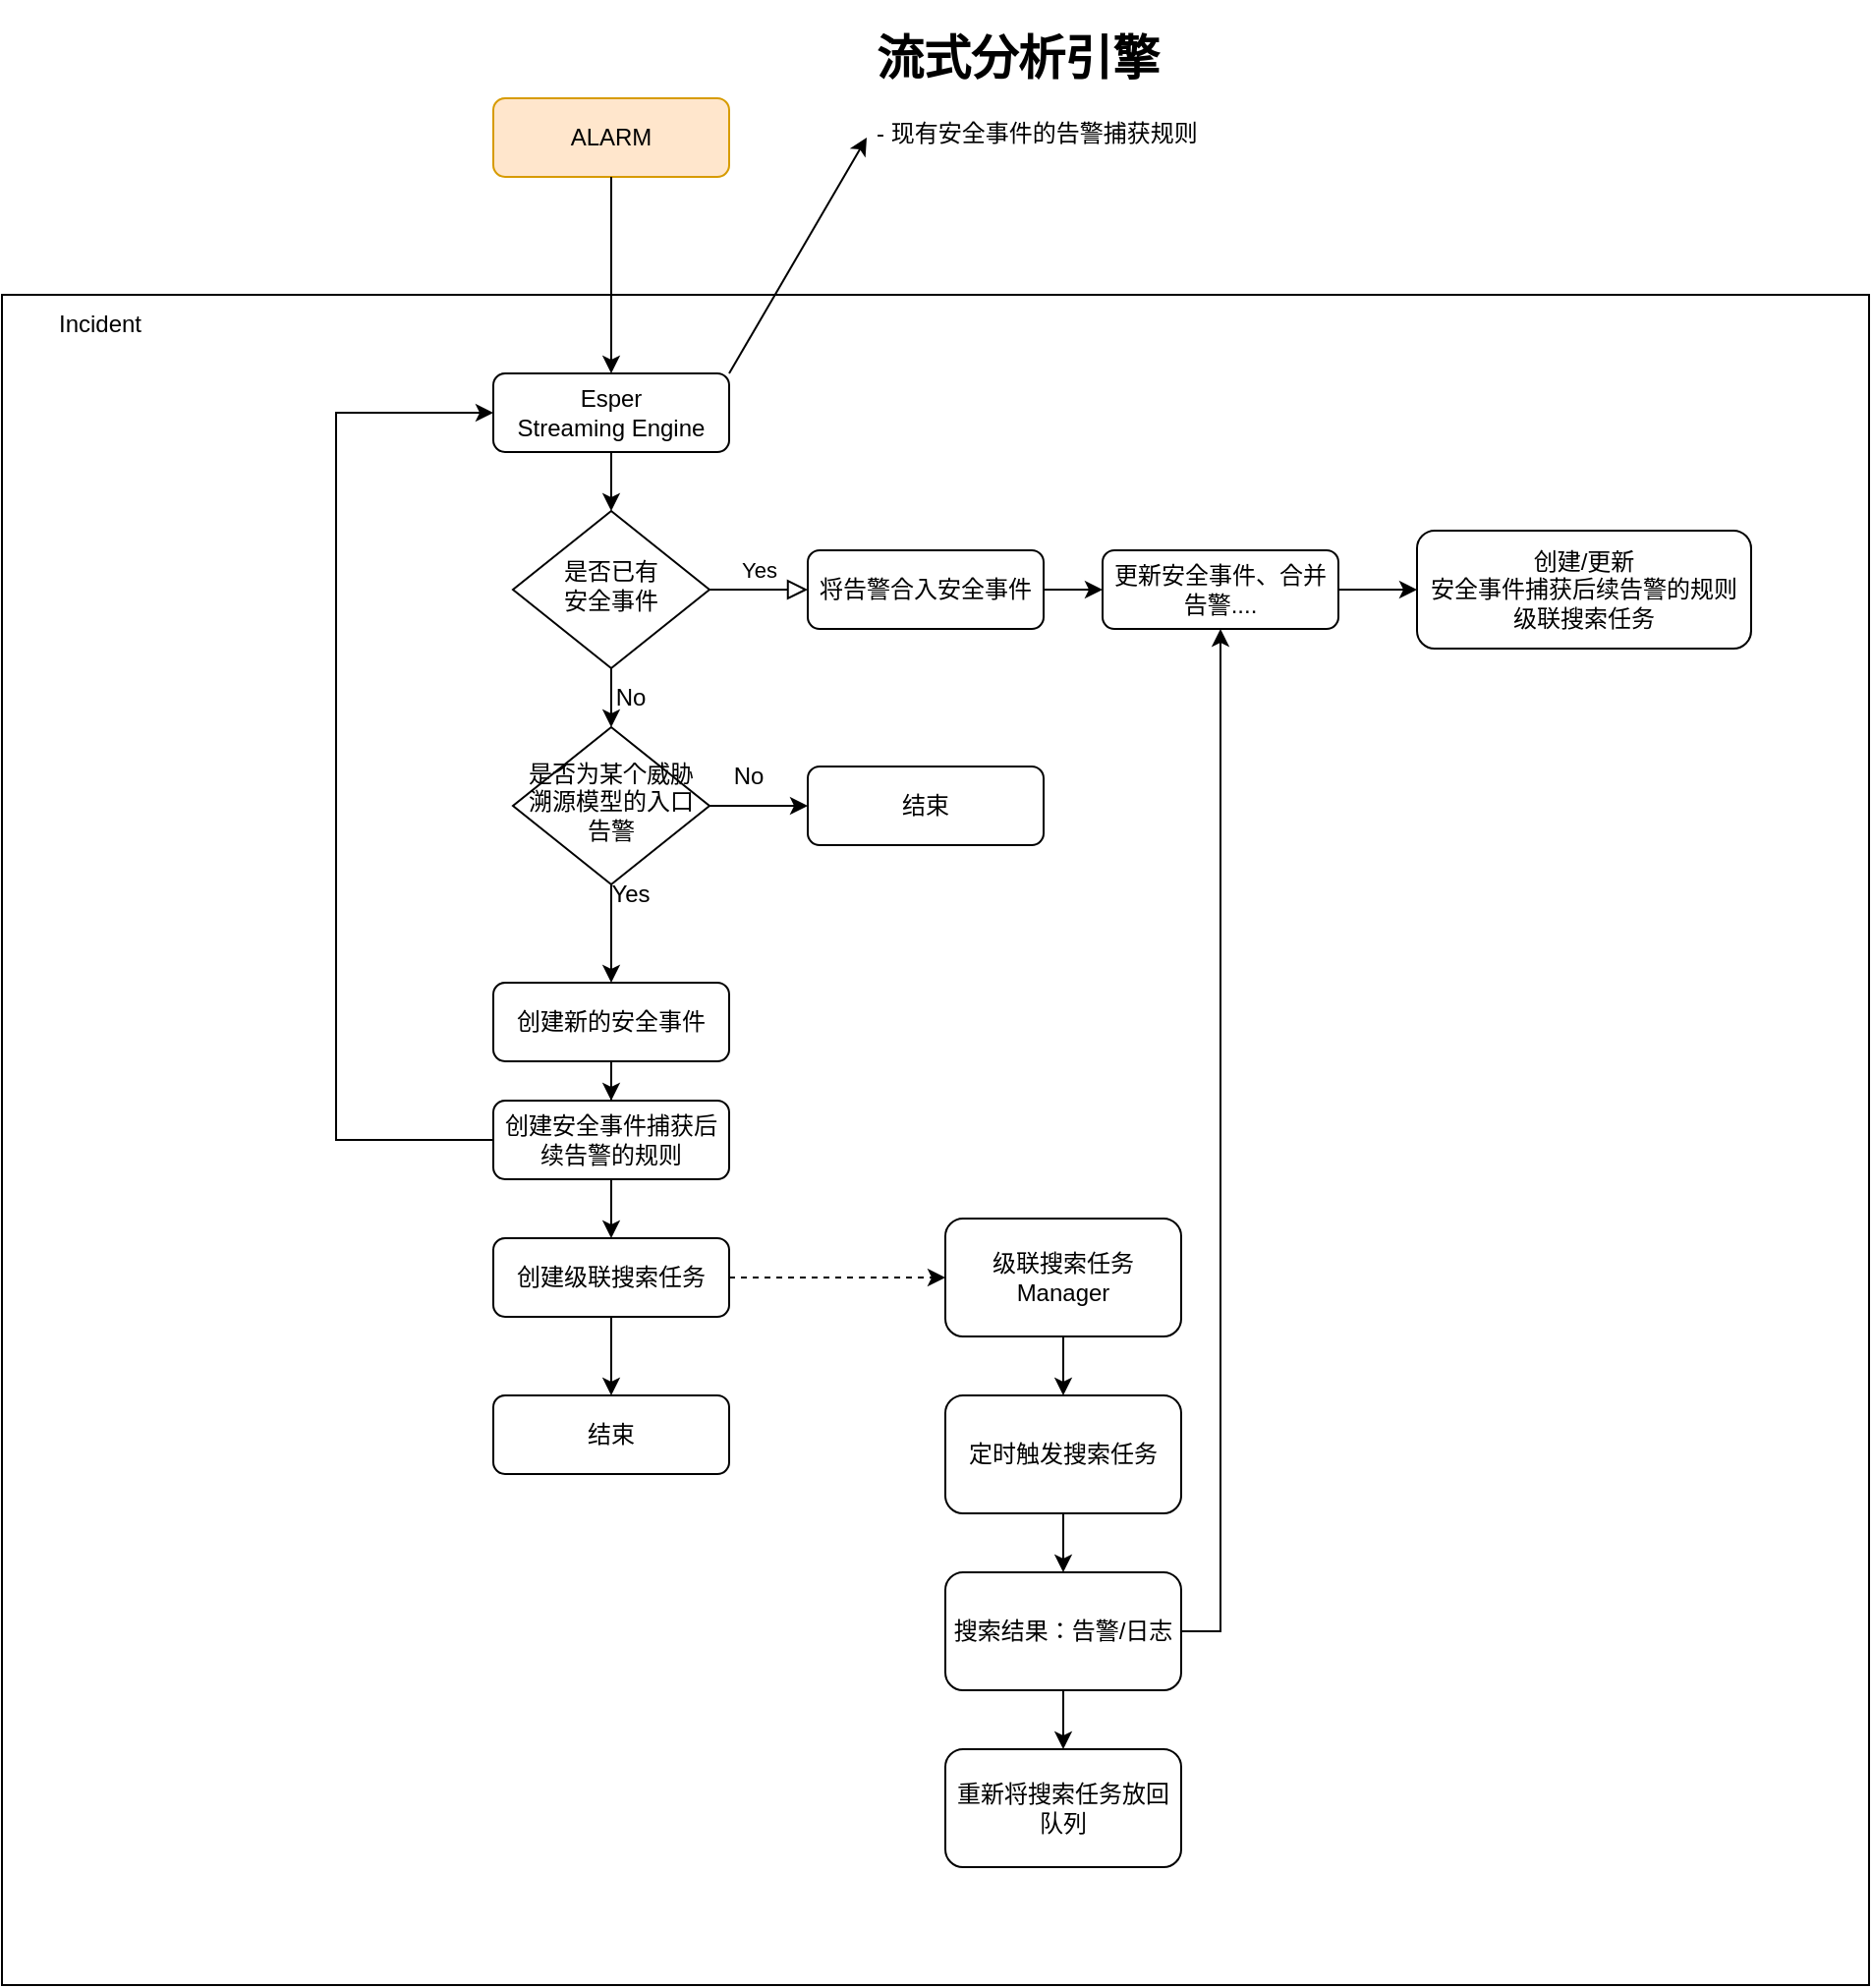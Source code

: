 <mxfile version="18.1.1" type="github">
  <diagram id="C5RBs43oDa-KdzZeNtuy" name="Page-1">
    <mxGraphModel dx="2190" dy="722" grid="1" gridSize="10" guides="1" tooltips="1" connect="1" arrows="1" fold="1" page="1" pageScale="1" pageWidth="827" pageHeight="1169" math="0" shadow="0">
      <root>
        <mxCell id="WIyWlLk6GJQsqaUBKTNV-0" />
        <mxCell id="WIyWlLk6GJQsqaUBKTNV-1" parent="WIyWlLk6GJQsqaUBKTNV-0" />
        <mxCell id="hpuvclnJh04r9MEQHyLM-0" value="" style="rounded=0;whiteSpace=wrap;html=1;" vertex="1" parent="WIyWlLk6GJQsqaUBKTNV-1">
          <mxGeometry x="-90" y="180" width="950" height="860" as="geometry" />
        </mxCell>
        <mxCell id="WIyWlLk6GJQsqaUBKTNV-3" value="ALARM" style="rounded=1;whiteSpace=wrap;html=1;fontSize=12;glass=0;strokeWidth=1;shadow=0;fillColor=#ffe6cc;strokeColor=#d79b00;" parent="WIyWlLk6GJQsqaUBKTNV-1" vertex="1">
          <mxGeometry x="160" y="80" width="120" height="40" as="geometry" />
        </mxCell>
        <mxCell id="WIyWlLk6GJQsqaUBKTNV-5" value="Yes" style="edgeStyle=orthogonalEdgeStyle;rounded=0;html=1;jettySize=auto;orthogonalLoop=1;fontSize=11;endArrow=block;endFill=0;endSize=8;strokeWidth=1;shadow=0;labelBackgroundColor=none;" parent="WIyWlLk6GJQsqaUBKTNV-1" source="WIyWlLk6GJQsqaUBKTNV-6" target="WIyWlLk6GJQsqaUBKTNV-7" edge="1">
          <mxGeometry y="10" relative="1" as="geometry">
            <mxPoint as="offset" />
          </mxGeometry>
        </mxCell>
        <mxCell id="hpuvclnJh04r9MEQHyLM-23" value="" style="edgeStyle=orthogonalEdgeStyle;rounded=0;orthogonalLoop=1;jettySize=auto;html=1;" edge="1" parent="WIyWlLk6GJQsqaUBKTNV-1" source="WIyWlLk6GJQsqaUBKTNV-6" target="hpuvclnJh04r9MEQHyLM-21">
          <mxGeometry relative="1" as="geometry">
            <Array as="points">
              <mxPoint x="220" y="380" />
              <mxPoint x="220" y="380" />
            </Array>
          </mxGeometry>
        </mxCell>
        <mxCell id="WIyWlLk6GJQsqaUBKTNV-6" value="是否已有&lt;br&gt;安全事件" style="rhombus;whiteSpace=wrap;html=1;shadow=0;fontFamily=Helvetica;fontSize=12;align=center;strokeWidth=1;spacing=6;spacingTop=-4;" parent="WIyWlLk6GJQsqaUBKTNV-1" vertex="1">
          <mxGeometry x="170" y="290" width="100" height="80" as="geometry" />
        </mxCell>
        <mxCell id="hpuvclnJh04r9MEQHyLM-12" style="edgeStyle=orthogonalEdgeStyle;rounded=0;orthogonalLoop=1;jettySize=auto;html=1;" edge="1" parent="WIyWlLk6GJQsqaUBKTNV-1" source="WIyWlLk6GJQsqaUBKTNV-7" target="hpuvclnJh04r9MEQHyLM-11">
          <mxGeometry relative="1" as="geometry" />
        </mxCell>
        <mxCell id="WIyWlLk6GJQsqaUBKTNV-7" value="将告警合入安全事件" style="rounded=1;whiteSpace=wrap;html=1;fontSize=12;glass=0;strokeWidth=1;shadow=0;" parent="WIyWlLk6GJQsqaUBKTNV-1" vertex="1">
          <mxGeometry x="320" y="310" width="120" height="40" as="geometry" />
        </mxCell>
        <mxCell id="hpuvclnJh04r9MEQHyLM-14" style="edgeStyle=orthogonalEdgeStyle;rounded=0;orthogonalLoop=1;jettySize=auto;html=1;entryX=0;entryY=0.5;entryDx=0;entryDy=0;" edge="1" parent="WIyWlLk6GJQsqaUBKTNV-1" source="WIyWlLk6GJQsqaUBKTNV-11" target="hpuvclnJh04r9MEQHyLM-2">
          <mxGeometry relative="1" as="geometry">
            <Array as="points">
              <mxPoint x="80" y="610" />
              <mxPoint x="80" y="240" />
            </Array>
          </mxGeometry>
        </mxCell>
        <mxCell id="hpuvclnJh04r9MEQHyLM-16" value="" style="edgeStyle=orthogonalEdgeStyle;rounded=0;orthogonalLoop=1;jettySize=auto;html=1;entryX=0.5;entryY=0;entryDx=0;entryDy=0;" edge="1" parent="WIyWlLk6GJQsqaUBKTNV-1" source="WIyWlLk6GJQsqaUBKTNV-11" target="hpuvclnJh04r9MEQHyLM-33">
          <mxGeometry relative="1" as="geometry" />
        </mxCell>
        <mxCell id="WIyWlLk6GJQsqaUBKTNV-11" value="创建安全事件捕获后续告警的规则" style="rounded=1;whiteSpace=wrap;html=1;fontSize=12;glass=0;strokeWidth=1;shadow=0;" parent="WIyWlLk6GJQsqaUBKTNV-1" vertex="1">
          <mxGeometry x="160" y="590" width="120" height="40" as="geometry" />
        </mxCell>
        <mxCell id="hpuvclnJh04r9MEQHyLM-1" value="Incident" style="text;html=1;strokeColor=none;fillColor=none;align=center;verticalAlign=middle;whiteSpace=wrap;rounded=0;" vertex="1" parent="WIyWlLk6GJQsqaUBKTNV-1">
          <mxGeometry x="-70" y="180" width="60" height="30" as="geometry" />
        </mxCell>
        <mxCell id="hpuvclnJh04r9MEQHyLM-4" value="" style="edgeStyle=orthogonalEdgeStyle;rounded=0;orthogonalLoop=1;jettySize=auto;html=1;exitX=0.5;exitY=1;exitDx=0;exitDy=0;entryX=0.5;entryY=0;entryDx=0;entryDy=0;" edge="1" parent="WIyWlLk6GJQsqaUBKTNV-1" source="WIyWlLk6GJQsqaUBKTNV-3" target="hpuvclnJh04r9MEQHyLM-2">
          <mxGeometry relative="1" as="geometry">
            <mxPoint x="390" y="120" as="targetPoint" />
          </mxGeometry>
        </mxCell>
        <mxCell id="hpuvclnJh04r9MEQHyLM-10" style="edgeStyle=orthogonalEdgeStyle;rounded=0;orthogonalLoop=1;jettySize=auto;html=1;" edge="1" parent="WIyWlLk6GJQsqaUBKTNV-1" source="hpuvclnJh04r9MEQHyLM-2" target="WIyWlLk6GJQsqaUBKTNV-6">
          <mxGeometry relative="1" as="geometry" />
        </mxCell>
        <mxCell id="hpuvclnJh04r9MEQHyLM-2" value="Esper &lt;br&gt;Streaming Engine" style="rounded=1;whiteSpace=wrap;html=1;fontSize=12;glass=0;strokeWidth=1;shadow=0;" vertex="1" parent="WIyWlLk6GJQsqaUBKTNV-1">
          <mxGeometry x="160" y="220" width="120" height="40" as="geometry" />
        </mxCell>
        <mxCell id="hpuvclnJh04r9MEQHyLM-7" value="&lt;h1&gt;流式分析引擎&lt;/h1&gt;&lt;p&gt;- 现有安全事件的告警捕获规则&lt;/p&gt;" style="text;html=1;strokeColor=none;fillColor=none;spacing=5;spacingTop=-20;whiteSpace=wrap;overflow=hidden;rounded=0;" vertex="1" parent="WIyWlLk6GJQsqaUBKTNV-1">
          <mxGeometry x="350" y="40" width="190" height="120" as="geometry" />
        </mxCell>
        <mxCell id="hpuvclnJh04r9MEQHyLM-9" value="" style="endArrow=classic;html=1;rounded=0;entryX=0;entryY=0.5;entryDx=0;entryDy=0;" edge="1" parent="WIyWlLk6GJQsqaUBKTNV-1" target="hpuvclnJh04r9MEQHyLM-7">
          <mxGeometry width="50" height="50" relative="1" as="geometry">
            <mxPoint x="280" y="220" as="sourcePoint" />
            <mxPoint x="330" y="170" as="targetPoint" />
          </mxGeometry>
        </mxCell>
        <mxCell id="hpuvclnJh04r9MEQHyLM-46" value="" style="edgeStyle=orthogonalEdgeStyle;rounded=0;orthogonalLoop=1;jettySize=auto;html=1;" edge="1" parent="WIyWlLk6GJQsqaUBKTNV-1" source="hpuvclnJh04r9MEQHyLM-11" target="hpuvclnJh04r9MEQHyLM-45">
          <mxGeometry relative="1" as="geometry" />
        </mxCell>
        <mxCell id="hpuvclnJh04r9MEQHyLM-11" value="更新安全事件、合并告警...." style="rounded=1;whiteSpace=wrap;html=1;fontSize=12;glass=0;strokeWidth=1;shadow=0;" vertex="1" parent="WIyWlLk6GJQsqaUBKTNV-1">
          <mxGeometry x="470" y="310" width="120" height="40" as="geometry" />
        </mxCell>
        <mxCell id="hpuvclnJh04r9MEQHyLM-15" value="结束" style="rounded=1;whiteSpace=wrap;html=1;fontSize=12;glass=0;strokeWidth=1;shadow=0;" vertex="1" parent="WIyWlLk6GJQsqaUBKTNV-1">
          <mxGeometry x="160" y="740" width="120" height="40" as="geometry" />
        </mxCell>
        <mxCell id="hpuvclnJh04r9MEQHyLM-32" value="" style="edgeStyle=orthogonalEdgeStyle;rounded=0;orthogonalLoop=1;jettySize=auto;html=1;" edge="1" parent="WIyWlLk6GJQsqaUBKTNV-1" source="hpuvclnJh04r9MEQHyLM-17" target="WIyWlLk6GJQsqaUBKTNV-11">
          <mxGeometry relative="1" as="geometry" />
        </mxCell>
        <mxCell id="hpuvclnJh04r9MEQHyLM-17" value="创建新的安全事件" style="rounded=1;whiteSpace=wrap;html=1;fontSize=12;glass=0;strokeWidth=1;shadow=0;" vertex="1" parent="WIyWlLk6GJQsqaUBKTNV-1">
          <mxGeometry x="160" y="530" width="120" height="40" as="geometry" />
        </mxCell>
        <mxCell id="hpuvclnJh04r9MEQHyLM-25" value="" style="edgeStyle=orthogonalEdgeStyle;rounded=0;orthogonalLoop=1;jettySize=auto;html=1;" edge="1" parent="WIyWlLk6GJQsqaUBKTNV-1" source="hpuvclnJh04r9MEQHyLM-21" target="hpuvclnJh04r9MEQHyLM-17">
          <mxGeometry relative="1" as="geometry" />
        </mxCell>
        <mxCell id="hpuvclnJh04r9MEQHyLM-29" value="" style="edgeStyle=orthogonalEdgeStyle;rounded=0;orthogonalLoop=1;jettySize=auto;html=1;" edge="1" parent="WIyWlLk6GJQsqaUBKTNV-1" source="hpuvclnJh04r9MEQHyLM-21" target="hpuvclnJh04r9MEQHyLM-28">
          <mxGeometry relative="1" as="geometry" />
        </mxCell>
        <mxCell id="hpuvclnJh04r9MEQHyLM-21" value="是否为某个威胁溯源模型的入口告警" style="rhombus;whiteSpace=wrap;html=1;shadow=0;fontFamily=Helvetica;fontSize=12;align=center;strokeWidth=1;spacing=6;spacingTop=-4;" vertex="1" parent="WIyWlLk6GJQsqaUBKTNV-1">
          <mxGeometry x="170" y="400" width="100" height="80" as="geometry" />
        </mxCell>
        <mxCell id="hpuvclnJh04r9MEQHyLM-24" value="No" style="text;html=1;strokeColor=none;fillColor=none;align=center;verticalAlign=middle;whiteSpace=wrap;rounded=0;" vertex="1" parent="WIyWlLk6GJQsqaUBKTNV-1">
          <mxGeometry x="200" y="370" width="60" height="30" as="geometry" />
        </mxCell>
        <mxCell id="hpuvclnJh04r9MEQHyLM-27" value="Yes" style="text;html=1;strokeColor=none;fillColor=none;align=center;verticalAlign=middle;whiteSpace=wrap;rounded=0;" vertex="1" parent="WIyWlLk6GJQsqaUBKTNV-1">
          <mxGeometry x="200" y="470" width="60" height="30" as="geometry" />
        </mxCell>
        <mxCell id="hpuvclnJh04r9MEQHyLM-28" value="结束" style="rounded=1;whiteSpace=wrap;html=1;fontSize=12;glass=0;strokeWidth=1;shadow=0;" vertex="1" parent="WIyWlLk6GJQsqaUBKTNV-1">
          <mxGeometry x="320" y="420" width="120" height="40" as="geometry" />
        </mxCell>
        <mxCell id="hpuvclnJh04r9MEQHyLM-30" value="No" style="text;html=1;strokeColor=none;fillColor=none;align=center;verticalAlign=middle;whiteSpace=wrap;rounded=0;" vertex="1" parent="WIyWlLk6GJQsqaUBKTNV-1">
          <mxGeometry x="260" y="410" width="60" height="30" as="geometry" />
        </mxCell>
        <mxCell id="hpuvclnJh04r9MEQHyLM-34" value="" style="edgeStyle=orthogonalEdgeStyle;rounded=0;orthogonalLoop=1;jettySize=auto;html=1;" edge="1" parent="WIyWlLk6GJQsqaUBKTNV-1" source="hpuvclnJh04r9MEQHyLM-33" target="hpuvclnJh04r9MEQHyLM-15">
          <mxGeometry relative="1" as="geometry" />
        </mxCell>
        <mxCell id="hpuvclnJh04r9MEQHyLM-36" value="" style="edgeStyle=orthogonalEdgeStyle;rounded=0;orthogonalLoop=1;jettySize=auto;html=1;dashed=1;" edge="1" parent="WIyWlLk6GJQsqaUBKTNV-1" source="hpuvclnJh04r9MEQHyLM-33" target="hpuvclnJh04r9MEQHyLM-35">
          <mxGeometry relative="1" as="geometry" />
        </mxCell>
        <mxCell id="hpuvclnJh04r9MEQHyLM-33" value="创建级联搜索任务" style="rounded=1;whiteSpace=wrap;html=1;fontSize=12;glass=0;strokeWidth=1;shadow=0;" vertex="1" parent="WIyWlLk6GJQsqaUBKTNV-1">
          <mxGeometry x="160" y="660" width="120" height="40" as="geometry" />
        </mxCell>
        <mxCell id="hpuvclnJh04r9MEQHyLM-38" value="" style="edgeStyle=orthogonalEdgeStyle;rounded=0;orthogonalLoop=1;jettySize=auto;html=1;" edge="1" parent="WIyWlLk6GJQsqaUBKTNV-1" source="hpuvclnJh04r9MEQHyLM-35" target="hpuvclnJh04r9MEQHyLM-37">
          <mxGeometry relative="1" as="geometry" />
        </mxCell>
        <mxCell id="hpuvclnJh04r9MEQHyLM-35" value="级联搜索任务Manager" style="rounded=1;whiteSpace=wrap;html=1;" vertex="1" parent="WIyWlLk6GJQsqaUBKTNV-1">
          <mxGeometry x="390" y="650" width="120" height="60" as="geometry" />
        </mxCell>
        <mxCell id="hpuvclnJh04r9MEQHyLM-40" value="" style="edgeStyle=orthogonalEdgeStyle;rounded=0;orthogonalLoop=1;jettySize=auto;html=1;" edge="1" parent="WIyWlLk6GJQsqaUBKTNV-1" source="hpuvclnJh04r9MEQHyLM-37" target="hpuvclnJh04r9MEQHyLM-39">
          <mxGeometry relative="1" as="geometry" />
        </mxCell>
        <mxCell id="hpuvclnJh04r9MEQHyLM-37" value="定时触发搜索任务" style="rounded=1;whiteSpace=wrap;html=1;" vertex="1" parent="WIyWlLk6GJQsqaUBKTNV-1">
          <mxGeometry x="390" y="740" width="120" height="60" as="geometry" />
        </mxCell>
        <mxCell id="hpuvclnJh04r9MEQHyLM-41" style="edgeStyle=orthogonalEdgeStyle;rounded=0;orthogonalLoop=1;jettySize=auto;html=1;" edge="1" parent="WIyWlLk6GJQsqaUBKTNV-1" source="hpuvclnJh04r9MEQHyLM-39" target="hpuvclnJh04r9MEQHyLM-11">
          <mxGeometry relative="1" as="geometry">
            <Array as="points">
              <mxPoint x="530" y="860" />
            </Array>
          </mxGeometry>
        </mxCell>
        <mxCell id="hpuvclnJh04r9MEQHyLM-43" value="" style="edgeStyle=orthogonalEdgeStyle;rounded=0;orthogonalLoop=1;jettySize=auto;html=1;" edge="1" parent="WIyWlLk6GJQsqaUBKTNV-1" source="hpuvclnJh04r9MEQHyLM-39" target="hpuvclnJh04r9MEQHyLM-42">
          <mxGeometry relative="1" as="geometry" />
        </mxCell>
        <mxCell id="hpuvclnJh04r9MEQHyLM-39" value="搜索结果：告警/日志" style="rounded=1;whiteSpace=wrap;html=1;" vertex="1" parent="WIyWlLk6GJQsqaUBKTNV-1">
          <mxGeometry x="390" y="830" width="120" height="60" as="geometry" />
        </mxCell>
        <mxCell id="hpuvclnJh04r9MEQHyLM-42" value="重新将搜索任务放回队列" style="rounded=1;whiteSpace=wrap;html=1;" vertex="1" parent="WIyWlLk6GJQsqaUBKTNV-1">
          <mxGeometry x="390" y="920" width="120" height="60" as="geometry" />
        </mxCell>
        <mxCell id="hpuvclnJh04r9MEQHyLM-45" value="创建/更新&lt;br&gt;安全事件捕获后续告警的规则&lt;br&gt;级联搜索任务" style="rounded=1;whiteSpace=wrap;html=1;fontSize=12;glass=0;strokeWidth=1;shadow=0;" vertex="1" parent="WIyWlLk6GJQsqaUBKTNV-1">
          <mxGeometry x="630" y="300" width="170" height="60" as="geometry" />
        </mxCell>
      </root>
    </mxGraphModel>
  </diagram>
</mxfile>
